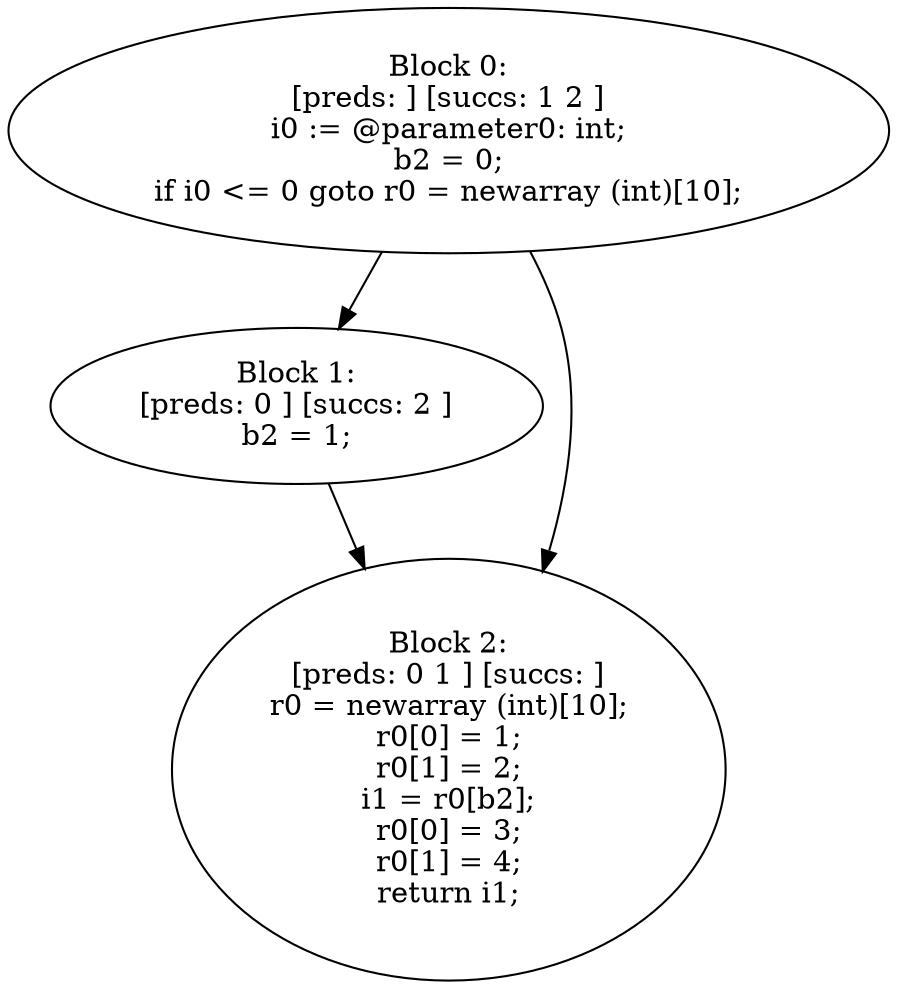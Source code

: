 digraph "unitGraph" {
    "Block 0:
[preds: ] [succs: 1 2 ]
i0 := @parameter0: int;
b2 = 0;
if i0 <= 0 goto r0 = newarray (int)[10];
"
    "Block 1:
[preds: 0 ] [succs: 2 ]
b2 = 1;
"
    "Block 2:
[preds: 0 1 ] [succs: ]
r0 = newarray (int)[10];
r0[0] = 1;
r0[1] = 2;
i1 = r0[b2];
r0[0] = 3;
r0[1] = 4;
return i1;
"
    "Block 0:
[preds: ] [succs: 1 2 ]
i0 := @parameter0: int;
b2 = 0;
if i0 <= 0 goto r0 = newarray (int)[10];
"->"Block 1:
[preds: 0 ] [succs: 2 ]
b2 = 1;
";
    "Block 0:
[preds: ] [succs: 1 2 ]
i0 := @parameter0: int;
b2 = 0;
if i0 <= 0 goto r0 = newarray (int)[10];
"->"Block 2:
[preds: 0 1 ] [succs: ]
r0 = newarray (int)[10];
r0[0] = 1;
r0[1] = 2;
i1 = r0[b2];
r0[0] = 3;
r0[1] = 4;
return i1;
";
    "Block 1:
[preds: 0 ] [succs: 2 ]
b2 = 1;
"->"Block 2:
[preds: 0 1 ] [succs: ]
r0 = newarray (int)[10];
r0[0] = 1;
r0[1] = 2;
i1 = r0[b2];
r0[0] = 3;
r0[1] = 4;
return i1;
";
}
